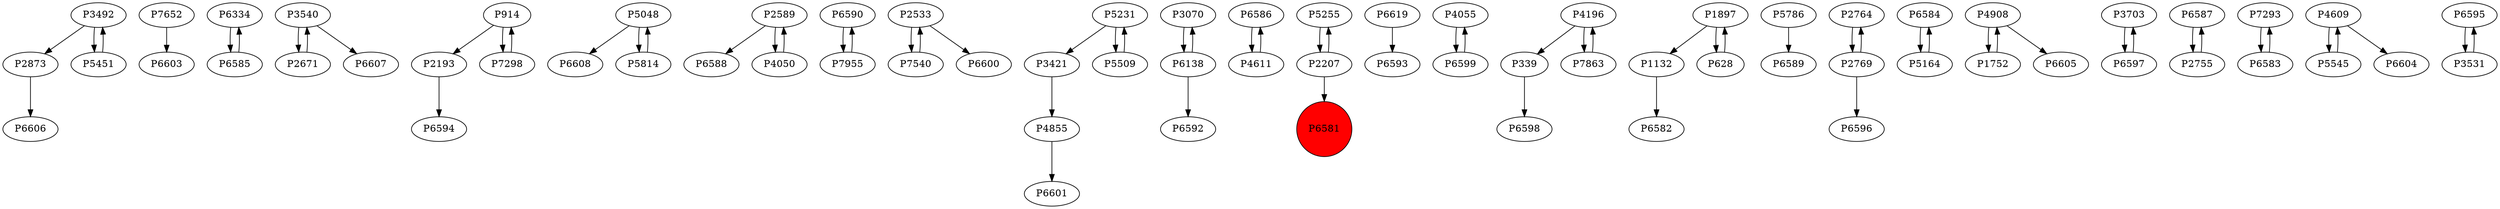 digraph {
	P3492 -> P2873
	P7652 -> P6603
	P5451 -> P3492
	P3492 -> P5451
	P6334 -> P6585
	P3540 -> P2671
	P2193 -> P6594
	P5048 -> P6608
	P2589 -> P6588
	P6590 -> P7955
	P2533 -> P7540
	P4855 -> P6601
	P3070 -> P6138
	P6586 -> P4611
	P6585 -> P6334
	P5255 -> P2207
	P6619 -> P6593
	P4055 -> P6599
	P4611 -> P6586
	P2873 -> P6606
	P5231 -> P3421
	P4196 -> P339
	P5814 -> P5048
	P1897 -> P1132
	P5786 -> P6589
	P5231 -> P5509
	P2764 -> P2769
	P2769 -> P6596
	P7955 -> P6590
	P4050 -> P2589
	P7540 -> P2533
	P6584 -> P5164
	P4908 -> P1752
	P2671 -> P3540
	P2533 -> P6600
	P3703 -> P6597
	P6587 -> P2755
	P2755 -> P6587
	P7293 -> P6583
	P4609 -> P5545
	P7863 -> P4196
	P6597 -> P3703
	P5048 -> P5814
	P3540 -> P6607
	P4196 -> P7863
	P4908 -> P6605
	P4609 -> P6604
	P5545 -> P4609
	P6583 -> P7293
	P6599 -> P4055
	P914 -> P2193
	P6138 -> P6592
	P2207 -> P5255
	P5164 -> P6584
	P628 -> P1897
	P1132 -> P6582
	P6595 -> P3531
	P2589 -> P4050
	P1897 -> P628
	P2207 -> P6581
	P339 -> P6598
	P3531 -> P6595
	P3421 -> P4855
	P1752 -> P4908
	P7298 -> P914
	P6138 -> P3070
	P914 -> P7298
	P2769 -> P2764
	P5509 -> P5231
	P6581 [shape=circle]
	P6581 [style=filled]
	P6581 [fillcolor=red]
}